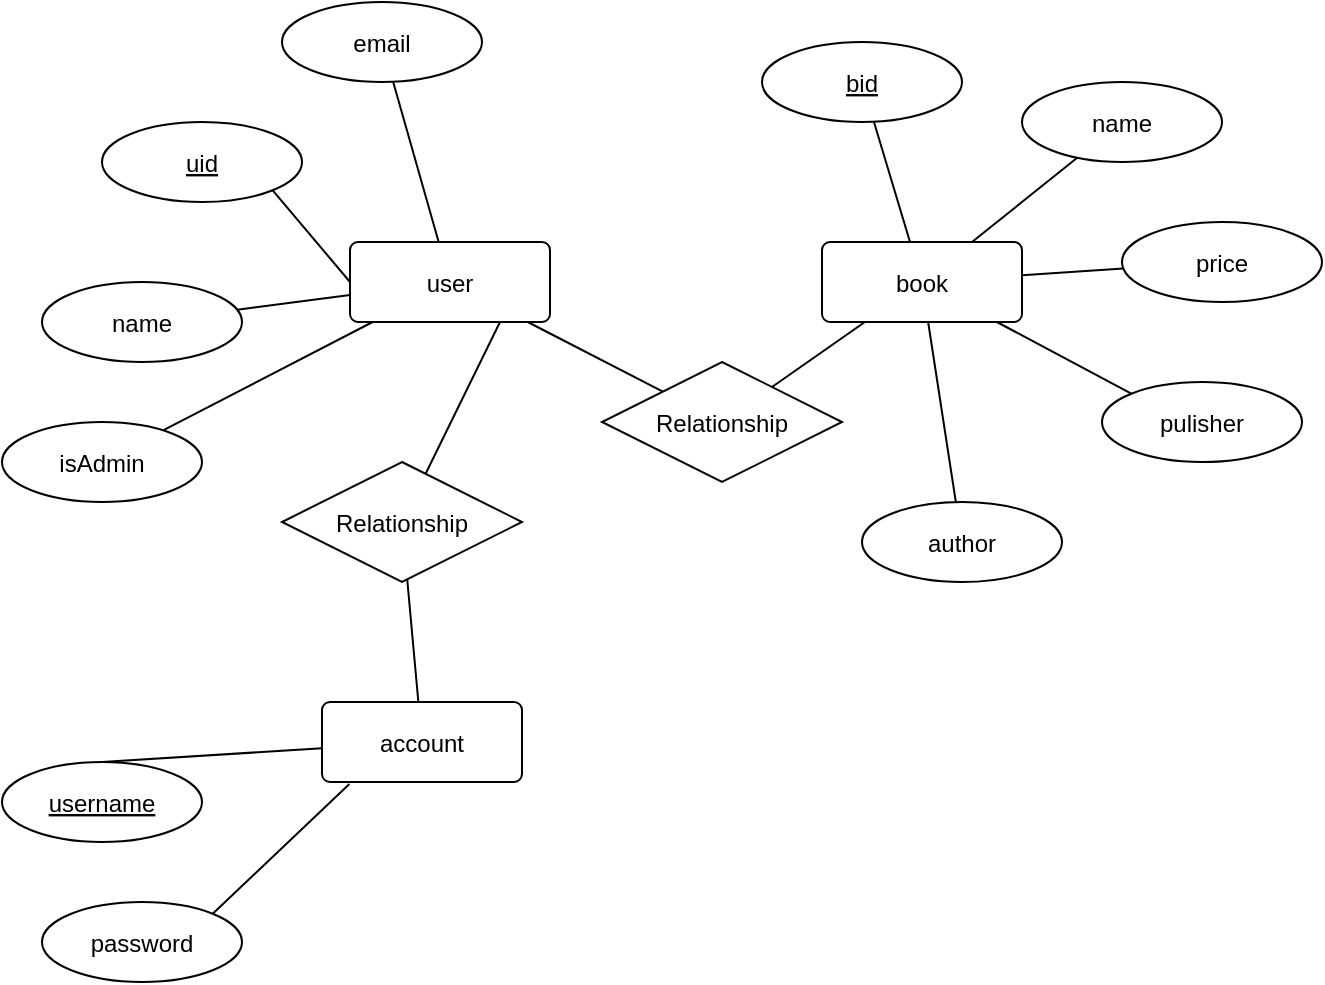<mxfile version="16.4.5" type="embed"><diagram id="tXgkOxjYk9-1i1ul37Aw" name="第 1 页"><mxGraphModel dx="2449" dy="1074" grid="1" gridSize="10" guides="1" tooltips="1" connect="1" arrows="1" fold="1" page="1" pageScale="1" pageWidth="827" pageHeight="1169" math="0" shadow="0"><root><mxCell id="0"/><mxCell id="1" parent="0"/><mxCell id="4" value="user" style="rounded=1;arcSize=10;align=center;" vertex="1" parent="1"><mxGeometry x="314" y="400" width="100" height="40" as="geometry"/></mxCell><mxCell id="5" value="book" style="rounded=1;arcSize=10;align=center;" vertex="1" parent="1"><mxGeometry x="550" y="400" width="100" height="40" as="geometry"/></mxCell><mxCell id="6" value="uid" style="ellipse;align=center;fontStyle=4;" vertex="1" parent="1"><mxGeometry x="190" y="340" width="100" height="40" as="geometry"/></mxCell><mxCell id="7" value="name" style="ellipse;align=center;" vertex="1" parent="1"><mxGeometry x="160" y="420" width="100" height="40" as="geometry"/></mxCell><mxCell id="8" value="name" style="ellipse;align=center;" vertex="1" parent="1"><mxGeometry x="650" y="320" width="100" height="40" as="geometry"/></mxCell><mxCell id="9" value="bid" style="ellipse;align=center;fontStyle=4;" vertex="1" parent="1"><mxGeometry x="520" y="300" width="100" height="40" as="geometry"/></mxCell><mxCell id="11" value="price" style="ellipse;align=center;" vertex="1" parent="1"><mxGeometry x="700" y="390" width="100" height="40" as="geometry"/></mxCell><mxCell id="12" value="author" style="ellipse;align=center;" vertex="1" parent="1"><mxGeometry x="570" y="530" width="100" height="40" as="geometry"/></mxCell><mxCell id="13" value="pulisher" style="ellipse;align=center;" vertex="1" parent="1"><mxGeometry x="690" y="470" width="100" height="40" as="geometry"/></mxCell><mxCell id="14" value="Relationship" style="shape=rhombus;perimeter=rhombusPerimeter;align=center;" vertex="1" parent="1"><mxGeometry x="280" y="510" width="120" height="60" as="geometry"/></mxCell><mxCell id="15" value="account" style="rounded=1;arcSize=10;align=center;" vertex="1" parent="1"><mxGeometry x="300" y="630" width="100" height="40" as="geometry"/></mxCell><mxCell id="16" value="username" style="ellipse;align=center;fontStyle=4;" vertex="1" parent="1"><mxGeometry x="140" y="660" width="100" height="40" as="geometry"/></mxCell><mxCell id="17" value="password" style="ellipse;align=center;" vertex="1" parent="1"><mxGeometry x="160" y="730" width="100" height="40" as="geometry"/></mxCell><mxCell id="18" value="" style="endArrow=none;rounded=0;exitX=0.5;exitY=0;exitDx=0;exitDy=0;" edge="1" parent="1" source="16" target="15"><mxGeometry relative="1" as="geometry"><mxPoint x="110" y="590" as="sourcePoint"/><mxPoint x="270" y="590" as="targetPoint"/></mxGeometry></mxCell><mxCell id="19" value="" style="endArrow=none;rounded=0;exitX=0.137;exitY=1.025;exitDx=0;exitDy=0;exitPerimeter=0;entryX=1;entryY=0;entryDx=0;entryDy=0;" edge="1" parent="1" source="15" target="17"><mxGeometry relative="1" as="geometry"><mxPoint x="330" y="550" as="sourcePoint"/><mxPoint x="490" y="550" as="targetPoint"/></mxGeometry></mxCell><mxCell id="22" value="" style="endArrow=none;rounded=0;" edge="1" parent="1" source="15" target="14"><mxGeometry relative="1" as="geometry"><mxPoint x="360" y="620" as="sourcePoint"/><mxPoint x="490" y="550" as="targetPoint"/></mxGeometry></mxCell><mxCell id="23" value="" style="endArrow=none;rounded=0;entryX=0.75;entryY=1;entryDx=0;entryDy=0;" edge="1" parent="1" source="14" target="4"><mxGeometry relative="1" as="geometry"><mxPoint x="330" y="550" as="sourcePoint"/><mxPoint x="490" y="550" as="targetPoint"/></mxGeometry></mxCell><mxCell id="24" value="" style="endArrow=none;rounded=0;exitX=1;exitY=1;exitDx=0;exitDy=0;entryX=0;entryY=0.5;entryDx=0;entryDy=0;" edge="1" parent="1" source="6" target="4"><mxGeometry relative="1" as="geometry"><mxPoint x="330" y="550" as="sourcePoint"/><mxPoint x="490" y="550" as="targetPoint"/></mxGeometry></mxCell><mxCell id="25" value="" style="endArrow=none;rounded=0;" edge="1" parent="1" source="7" target="4"><mxGeometry relative="1" as="geometry"><mxPoint x="330" y="550" as="sourcePoint"/><mxPoint x="490" y="550" as="targetPoint"/></mxGeometry></mxCell><mxCell id="26" value="isAdmin" style="ellipse;align=center;" vertex="1" parent="1"><mxGeometry x="140" y="490" width="100" height="40" as="geometry"/></mxCell><mxCell id="27" value="" style="endArrow=none;rounded=0;" edge="1" parent="1" source="26" target="4"><mxGeometry relative="1" as="geometry"><mxPoint x="330" y="550" as="sourcePoint"/><mxPoint x="490" y="550" as="targetPoint"/></mxGeometry></mxCell><mxCell id="28" value="Relationship" style="shape=rhombus;perimeter=rhombusPerimeter;align=center;" vertex="1" parent="1"><mxGeometry x="440" y="460" width="120" height="60" as="geometry"/></mxCell><mxCell id="30" value="" style="endArrow=none;rounded=0;" edge="1" parent="1" source="5" target="9"><mxGeometry relative="1" as="geometry"><mxPoint x="330" y="550" as="sourcePoint"/><mxPoint x="490" y="550" as="targetPoint"/></mxGeometry></mxCell><mxCell id="31" value="" style="endArrow=none;rounded=0;" edge="1" parent="1" source="5" target="8"><mxGeometry relative="1" as="geometry"><mxPoint x="604" y="410" as="sourcePoint"/><mxPoint x="585.957" y="349.858" as="targetPoint"/></mxGeometry></mxCell><mxCell id="32" value="" style="endArrow=none;rounded=0;" edge="1" parent="1" source="5" target="11"><mxGeometry relative="1" as="geometry"><mxPoint x="614" y="420" as="sourcePoint"/><mxPoint x="595.957" y="359.858" as="targetPoint"/></mxGeometry></mxCell><mxCell id="33" value="" style="endArrow=none;rounded=0;entryX=0;entryY=0;entryDx=0;entryDy=0;" edge="1" parent="1" source="5" target="13"><mxGeometry relative="1" as="geometry"><mxPoint x="624" y="430" as="sourcePoint"/><mxPoint x="605.957" y="369.858" as="targetPoint"/></mxGeometry></mxCell><mxCell id="34" value="" style="endArrow=none;rounded=0;" edge="1" parent="1" source="5" target="12"><mxGeometry relative="1" as="geometry"><mxPoint x="634" y="440" as="sourcePoint"/><mxPoint x="615.957" y="379.858" as="targetPoint"/></mxGeometry></mxCell><mxCell id="35" value="" style="endArrow=none;rounded=0;" edge="1" parent="1" source="28" target="5"><mxGeometry relative="1" as="geometry"><mxPoint x="644" y="450" as="sourcePoint"/><mxPoint x="625.957" y="389.858" as="targetPoint"/></mxGeometry></mxCell><mxCell id="36" value="" style="endArrow=none;rounded=0;" edge="1" parent="1" source="28" target="4"><mxGeometry relative="1" as="geometry"><mxPoint x="654" y="460" as="sourcePoint"/><mxPoint x="635.957" y="399.858" as="targetPoint"/></mxGeometry></mxCell><mxCell id="37" value="email" style="ellipse;align=center;" vertex="1" parent="1"><mxGeometry x="280" y="280" width="100" height="40" as="geometry"/></mxCell><mxCell id="38" value="" style="endArrow=none;rounded=0;" edge="1" parent="1" source="37" target="4"><mxGeometry relative="1" as="geometry"><mxPoint x="350" y="340" as="sourcePoint"/><mxPoint x="510" y="340" as="targetPoint"/></mxGeometry></mxCell></root></mxGraphModel></diagram></mxfile>